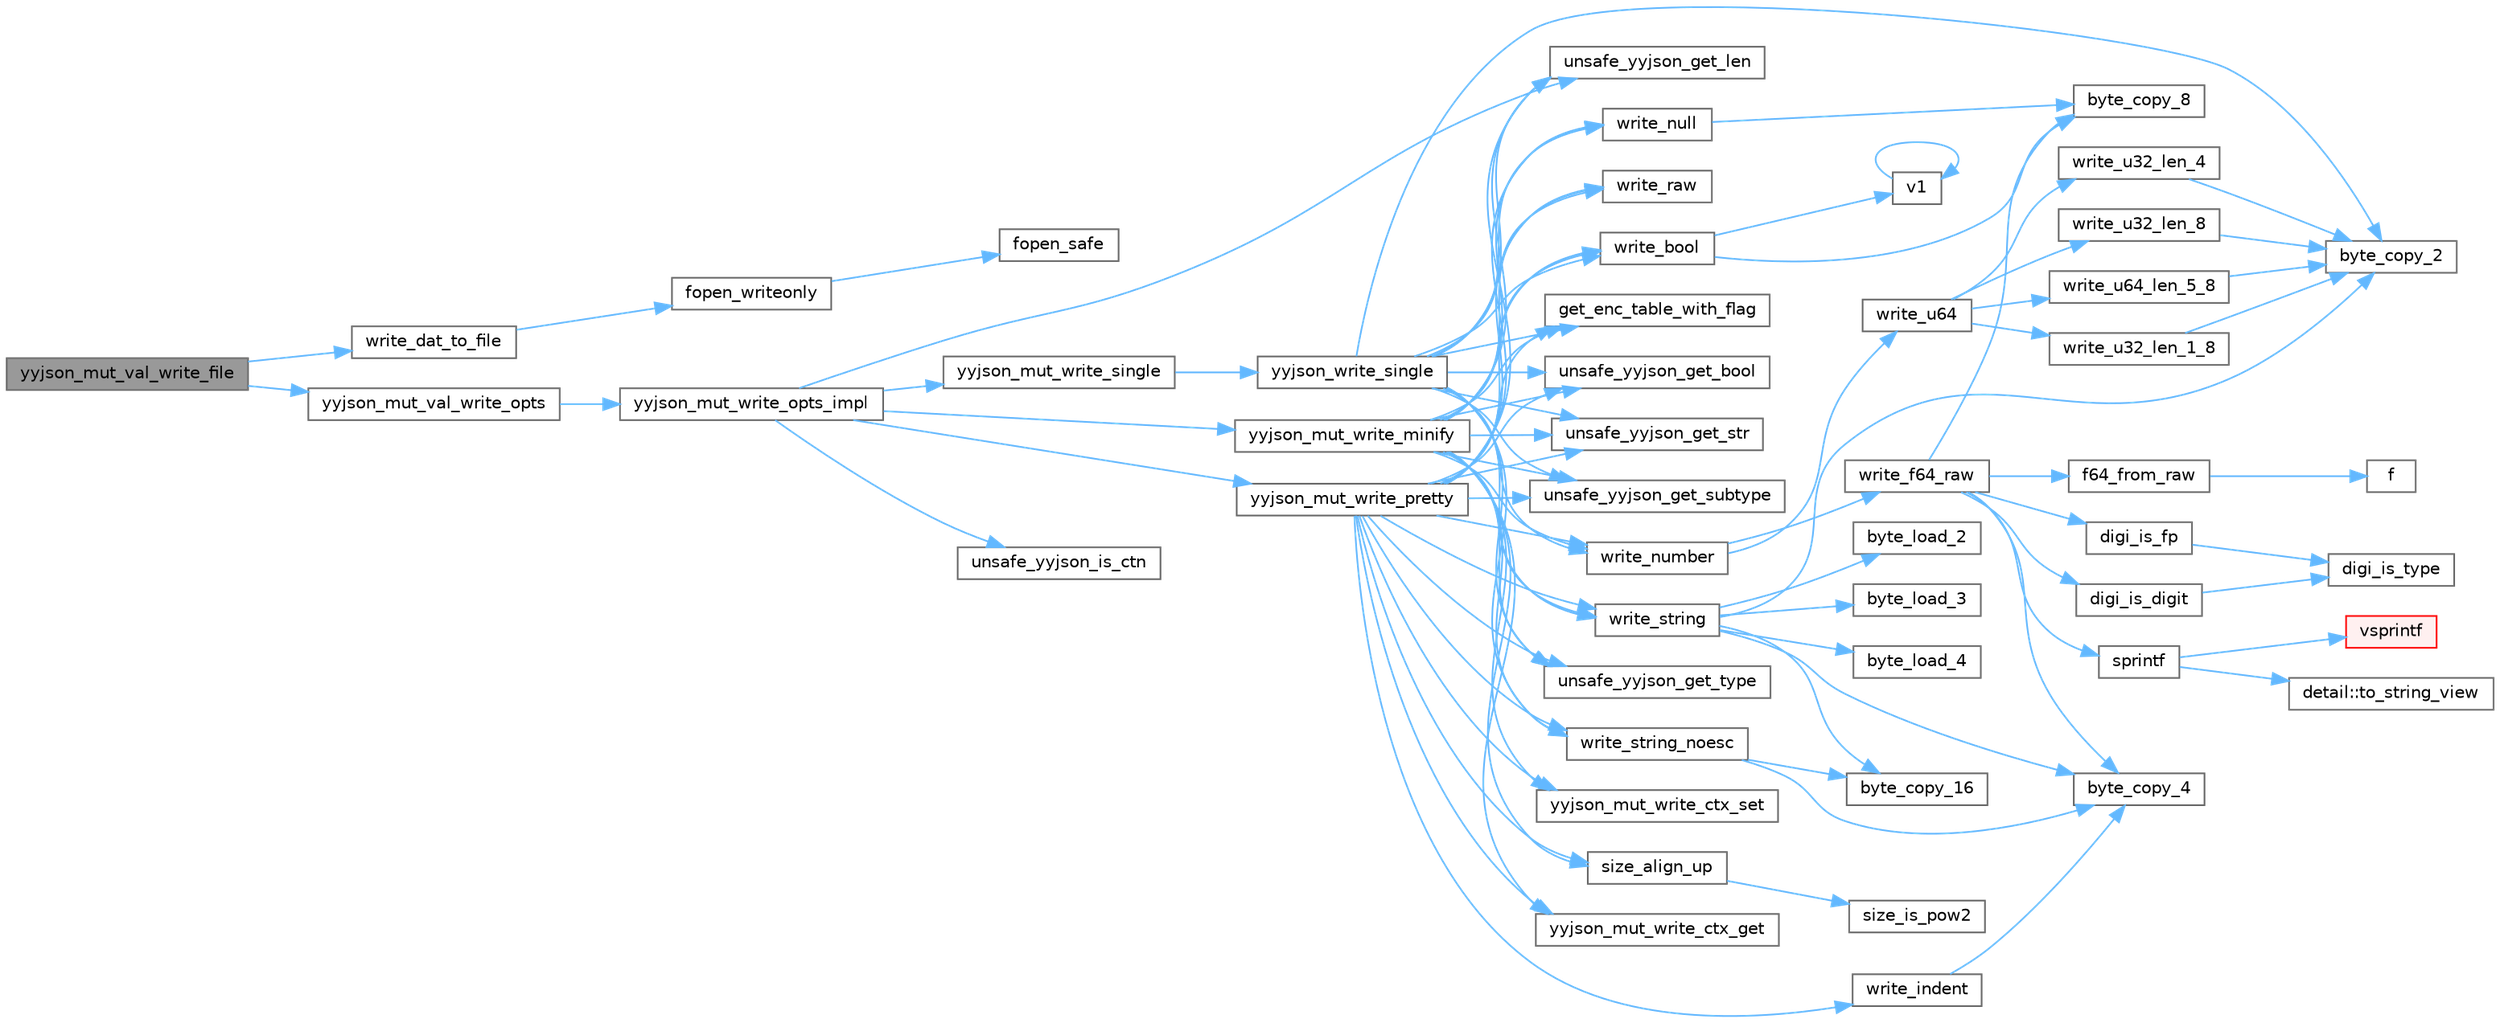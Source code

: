 digraph "yyjson_mut_val_write_file"
{
 // LATEX_PDF_SIZE
  bgcolor="transparent";
  edge [fontname=Helvetica,fontsize=10,labelfontname=Helvetica,labelfontsize=10];
  node [fontname=Helvetica,fontsize=10,shape=box,height=0.2,width=0.4];
  rankdir="LR";
  Node1 [id="Node000001",label="yyjson_mut_val_write_file",height=0.2,width=0.4,color="gray40", fillcolor="grey60", style="filled", fontcolor="black",tooltip=" "];
  Node1 -> Node2 [id="edge91_Node000001_Node000002",color="steelblue1",style="solid",tooltip=" "];
  Node2 [id="Node000002",label="write_dat_to_file",height=0.2,width=0.4,color="grey40", fillcolor="white", style="filled",URL="$yyjson_8c.html#a5fd11ce8d85dbe05203a501b4280e953",tooltip=" "];
  Node2 -> Node3 [id="edge92_Node000002_Node000003",color="steelblue1",style="solid",tooltip=" "];
  Node3 [id="Node000003",label="fopen_writeonly",height=0.2,width=0.4,color="grey40", fillcolor="white", style="filled",URL="$yyjson_8c.html#abaf8e2ac34796fc7ac4c65f91aac1f0b",tooltip=" "];
  Node3 -> Node4 [id="edge93_Node000003_Node000004",color="steelblue1",style="solid",tooltip=" "];
  Node4 [id="Node000004",label="fopen_safe",height=0.2,width=0.4,color="grey40", fillcolor="white", style="filled",URL="$yyjson_8c.html#a74511b3384b24165891c46e093354e8d",tooltip=" "];
  Node1 -> Node5 [id="edge94_Node000001_Node000005",color="steelblue1",style="solid",tooltip=" "];
  Node5 [id="Node000005",label="yyjson_mut_val_write_opts",height=0.2,width=0.4,color="grey40", fillcolor="white", style="filled",URL="$yyjson_8c.html#aa81190c624ca865e34e8492c4987feef",tooltip=" "];
  Node5 -> Node6 [id="edge95_Node000005_Node000006",color="steelblue1",style="solid",tooltip=" "];
  Node6 [id="Node000006",label="yyjson_mut_write_opts_impl",height=0.2,width=0.4,color="grey40", fillcolor="white", style="filled",URL="$yyjson_8c.html#a9419498fed912dda63693d15ff91c74c",tooltip=" "];
  Node6 -> Node7 [id="edge96_Node000006_Node000007",color="steelblue1",style="solid",tooltip=" "];
  Node7 [id="Node000007",label="unsafe_yyjson_get_len",height=0.2,width=0.4,color="grey40", fillcolor="white", style="filled",URL="$yyjson_8h.html#a445bf8a7f9981e4797bf95db944ddf8f",tooltip=" "];
  Node6 -> Node8 [id="edge97_Node000006_Node000008",color="steelblue1",style="solid",tooltip=" "];
  Node8 [id="Node000008",label="unsafe_yyjson_is_ctn",height=0.2,width=0.4,color="grey40", fillcolor="white", style="filled",URL="$yyjson_8h.html#afe1e8995e63d29297d569c4a848bf5a2",tooltip=" "];
  Node6 -> Node9 [id="edge98_Node000006_Node000009",color="steelblue1",style="solid",tooltip=" "];
  Node9 [id="Node000009",label="yyjson_mut_write_minify",height=0.2,width=0.4,color="grey40", fillcolor="white", style="filled",URL="$yyjson_8c.html#a41b0f7caeaed5e6075fdbad6e37daa44",tooltip=" "];
  Node9 -> Node10 [id="edge99_Node000009_Node000010",color="steelblue1",style="solid",tooltip=" "];
  Node10 [id="Node000010",label="get_enc_table_with_flag",height=0.2,width=0.4,color="grey40", fillcolor="white", style="filled",URL="$yyjson_8c.html#a4b810e39a1c70f479ea48f4b6be239b0",tooltip=" "];
  Node9 -> Node11 [id="edge100_Node000009_Node000011",color="steelblue1",style="solid",tooltip=" "];
  Node11 [id="Node000011",label="size_align_up",height=0.2,width=0.4,color="grey40", fillcolor="white", style="filled",URL="$yyjson_8c.html#aee0ecba3f0e01a145a4bd084c40b53b6",tooltip=" "];
  Node11 -> Node12 [id="edge101_Node000011_Node000012",color="steelblue1",style="solid",tooltip=" "];
  Node12 [id="Node000012",label="size_is_pow2",height=0.2,width=0.4,color="grey40", fillcolor="white", style="filled",URL="$yyjson_8c.html#a9c435a75a5fc566d5382ba2646704a18",tooltip=" "];
  Node9 -> Node13 [id="edge102_Node000009_Node000013",color="steelblue1",style="solid",tooltip=" "];
  Node13 [id="Node000013",label="unsafe_yyjson_get_bool",height=0.2,width=0.4,color="grey40", fillcolor="white", style="filled",URL="$yyjson_8h.html#a3ef8c1e13a7f67eead2d945125769f90",tooltip=" "];
  Node9 -> Node7 [id="edge103_Node000009_Node000007",color="steelblue1",style="solid",tooltip=" "];
  Node9 -> Node14 [id="edge104_Node000009_Node000014",color="steelblue1",style="solid",tooltip=" "];
  Node14 [id="Node000014",label="unsafe_yyjson_get_str",height=0.2,width=0.4,color="grey40", fillcolor="white", style="filled",URL="$yyjson_8h.html#a879b3c14194afd5b60d663640998c020",tooltip=" "];
  Node9 -> Node15 [id="edge105_Node000009_Node000015",color="steelblue1",style="solid",tooltip=" "];
  Node15 [id="Node000015",label="unsafe_yyjson_get_subtype",height=0.2,width=0.4,color="grey40", fillcolor="white", style="filled",URL="$yyjson_8h.html#a735848e46f26bfe3dfb333c7f890205e",tooltip=" "];
  Node9 -> Node16 [id="edge106_Node000009_Node000016",color="steelblue1",style="solid",tooltip=" "];
  Node16 [id="Node000016",label="unsafe_yyjson_get_type",height=0.2,width=0.4,color="grey40", fillcolor="white", style="filled",URL="$yyjson_8h.html#a25aa2b2a33dccb9af7da4576b3cbe6ab",tooltip=" "];
  Node9 -> Node17 [id="edge107_Node000009_Node000017",color="steelblue1",style="solid",tooltip=" "];
  Node17 [id="Node000017",label="write_bool",height=0.2,width=0.4,color="grey40", fillcolor="white", style="filled",URL="$yyjson_8c.html#a8f48aafc5963521f3da75e2448f0d084",tooltip=" "];
  Node17 -> Node18 [id="edge108_Node000017_Node000018",color="steelblue1",style="solid",tooltip=" "];
  Node18 [id="Node000018",label="byte_copy_8",height=0.2,width=0.4,color="grey40", fillcolor="white", style="filled",URL="$yyjson_8c.html#a03dd49c937c12d9a85deaac184d25eb9",tooltip=" "];
  Node17 -> Node19 [id="edge109_Node000017_Node000019",color="steelblue1",style="solid",tooltip=" "];
  Node19 [id="Node000019",label="v1",height=0.2,width=0.4,color="grey40", fillcolor="white", style="filled",URL="$_tutorial___reshape_mat2_vec_8cpp.html#a10bd710692c91bc238f2e1da77730678",tooltip=" "];
  Node19 -> Node19 [id="edge110_Node000019_Node000019",color="steelblue1",style="solid",tooltip=" "];
  Node9 -> Node20 [id="edge111_Node000009_Node000020",color="steelblue1",style="solid",tooltip=" "];
  Node20 [id="Node000020",label="write_null",height=0.2,width=0.4,color="grey40", fillcolor="white", style="filled",URL="$yyjson_8c.html#a9ab2502373a7c2ad7decc10b76c47043",tooltip=" "];
  Node20 -> Node18 [id="edge112_Node000020_Node000018",color="steelblue1",style="solid",tooltip=" "];
  Node9 -> Node21 [id="edge113_Node000009_Node000021",color="steelblue1",style="solid",tooltip=" "];
  Node21 [id="Node000021",label="write_number",height=0.2,width=0.4,color="grey40", fillcolor="white", style="filled",URL="$yyjson_8c.html#a7a6eb98c82d060a1b4b1b25ae9169770",tooltip=" "];
  Node21 -> Node22 [id="edge114_Node000021_Node000022",color="steelblue1",style="solid",tooltip=" "];
  Node22 [id="Node000022",label="write_f64_raw",height=0.2,width=0.4,color="grey40", fillcolor="white", style="filled",URL="$yyjson_8c.html#a429024eddbd3335464adf309aef2db7f",tooltip=" "];
  Node22 -> Node23 [id="edge115_Node000022_Node000023",color="steelblue1",style="solid",tooltip=" "];
  Node23 [id="Node000023",label="byte_copy_4",height=0.2,width=0.4,color="grey40", fillcolor="white", style="filled",URL="$yyjson_8c.html#a98219967baeab34ab615b4ccda0df146",tooltip=" "];
  Node22 -> Node18 [id="edge116_Node000022_Node000018",color="steelblue1",style="solid",tooltip=" "];
  Node22 -> Node24 [id="edge117_Node000022_Node000024",color="steelblue1",style="solid",tooltip=" "];
  Node24 [id="Node000024",label="digi_is_digit",height=0.2,width=0.4,color="grey40", fillcolor="white", style="filled",URL="$yyjson_8c.html#ac16e36c200b16a17041aac1ed37276d7",tooltip=" "];
  Node24 -> Node25 [id="edge118_Node000024_Node000025",color="steelblue1",style="solid",tooltip=" "];
  Node25 [id="Node000025",label="digi_is_type",height=0.2,width=0.4,color="grey40", fillcolor="white", style="filled",URL="$yyjson_8c.html#aae236fd488306e08c5844189ad6d6570",tooltip=" "];
  Node22 -> Node26 [id="edge119_Node000022_Node000026",color="steelblue1",style="solid",tooltip=" "];
  Node26 [id="Node000026",label="digi_is_fp",height=0.2,width=0.4,color="grey40", fillcolor="white", style="filled",URL="$yyjson_8c.html#ac38bca46c8cbb1107ca4188d2eb4fcbe",tooltip=" "];
  Node26 -> Node25 [id="edge120_Node000026_Node000025",color="steelblue1",style="solid",tooltip=" "];
  Node22 -> Node27 [id="edge121_Node000022_Node000027",color="steelblue1",style="solid",tooltip=" "];
  Node27 [id="Node000027",label="f64_from_raw",height=0.2,width=0.4,color="grey40", fillcolor="white", style="filled",URL="$yyjson_8c.html#a7d61d2afe6fefb1935af9086d95ee8a8",tooltip=" "];
  Node27 -> Node28 [id="edge122_Node000027_Node000028",color="steelblue1",style="solid",tooltip=" "];
  Node28 [id="Node000028",label="f",height=0.2,width=0.4,color="grey40", fillcolor="white", style="filled",URL="$cxx11__tensor__map_8cpp.html#a7f507fea02198f6cb81c86640c7b1a4e",tooltip=" "];
  Node22 -> Node29 [id="edge123_Node000022_Node000029",color="steelblue1",style="solid",tooltip=" "];
  Node29 [id="Node000029",label="sprintf",height=0.2,width=0.4,color="grey40", fillcolor="white", style="filled",URL="$printf_8h.html#aa7d2e7e454d3fe606a71504a119dc894",tooltip=" "];
  Node29 -> Node30 [id="edge124_Node000029_Node000030",color="steelblue1",style="solid",tooltip=" "];
  Node30 [id="Node000030",label="detail::to_string_view",height=0.2,width=0.4,color="grey40", fillcolor="white", style="filled",URL="$namespacedetail.html#abeae79fa3e1eded2d8fbd56cc9f0960e",tooltip=" "];
  Node29 -> Node31 [id="edge125_Node000029_Node000031",color="steelblue1",style="solid",tooltip=" "];
  Node31 [id="Node000031",label="vsprintf",height=0.2,width=0.4,color="red", fillcolor="#FFF0F0", style="filled",URL="$printf_8h.html#a5e1075a6c1fce5050424f97a2fac648f",tooltip=" "];
  Node21 -> Node59 [id="edge126_Node000021_Node000059",color="steelblue1",style="solid",tooltip=" "];
  Node59 [id="Node000059",label="write_u64",height=0.2,width=0.4,color="grey40", fillcolor="white", style="filled",URL="$yyjson_8c.html#aa2f06c8a20b378eb29cfe95d0af5c95e",tooltip=" "];
  Node59 -> Node60 [id="edge127_Node000059_Node000060",color="steelblue1",style="solid",tooltip=" "];
  Node60 [id="Node000060",label="write_u32_len_1_8",height=0.2,width=0.4,color="grey40", fillcolor="white", style="filled",URL="$yyjson_8c.html#a5a7d8b8a37067ca47adb0b419814ef9a",tooltip=" "];
  Node60 -> Node61 [id="edge128_Node000060_Node000061",color="steelblue1",style="solid",tooltip=" "];
  Node61 [id="Node000061",label="byte_copy_2",height=0.2,width=0.4,color="grey40", fillcolor="white", style="filled",URL="$yyjson_8c.html#ac6a11726824f52b6413a67488f5a3152",tooltip=" "];
  Node59 -> Node62 [id="edge129_Node000059_Node000062",color="steelblue1",style="solid",tooltip=" "];
  Node62 [id="Node000062",label="write_u32_len_4",height=0.2,width=0.4,color="grey40", fillcolor="white", style="filled",URL="$yyjson_8c.html#ae5ef2b18cbf8ab8c261b23aab6d3bea3",tooltip=" "];
  Node62 -> Node61 [id="edge130_Node000062_Node000061",color="steelblue1",style="solid",tooltip=" "];
  Node59 -> Node63 [id="edge131_Node000059_Node000063",color="steelblue1",style="solid",tooltip=" "];
  Node63 [id="Node000063",label="write_u32_len_8",height=0.2,width=0.4,color="grey40", fillcolor="white", style="filled",URL="$yyjson_8c.html#ab1d9fcbafc860e770ed5aa9fc70577fc",tooltip=" "];
  Node63 -> Node61 [id="edge132_Node000063_Node000061",color="steelblue1",style="solid",tooltip=" "];
  Node59 -> Node64 [id="edge133_Node000059_Node000064",color="steelblue1",style="solid",tooltip=" "];
  Node64 [id="Node000064",label="write_u64_len_5_8",height=0.2,width=0.4,color="grey40", fillcolor="white", style="filled",URL="$yyjson_8c.html#a5b33c978167aa4a5c34d27715c133757",tooltip=" "];
  Node64 -> Node61 [id="edge134_Node000064_Node000061",color="steelblue1",style="solid",tooltip=" "];
  Node9 -> Node65 [id="edge135_Node000009_Node000065",color="steelblue1",style="solid",tooltip=" "];
  Node65 [id="Node000065",label="write_raw",height=0.2,width=0.4,color="grey40", fillcolor="white", style="filled",URL="$yyjson_8c.html#a595a43099038f73ab0af2b4209b1f0fd",tooltip=" "];
  Node9 -> Node66 [id="edge136_Node000009_Node000066",color="steelblue1",style="solid",tooltip=" "];
  Node66 [id="Node000066",label="write_string",height=0.2,width=0.4,color="grey40", fillcolor="white", style="filled",URL="$yyjson_8c.html#a1aadf662e6fc22a6419db27146e38472",tooltip=" "];
  Node66 -> Node67 [id="edge137_Node000066_Node000067",color="steelblue1",style="solid",tooltip=" "];
  Node67 [id="Node000067",label="byte_copy_16",height=0.2,width=0.4,color="grey40", fillcolor="white", style="filled",URL="$yyjson_8c.html#a1720d43cc1ae5984a4e5751dbe7301a0",tooltip=" "];
  Node66 -> Node61 [id="edge138_Node000066_Node000061",color="steelblue1",style="solid",tooltip=" "];
  Node66 -> Node23 [id="edge139_Node000066_Node000023",color="steelblue1",style="solid",tooltip=" "];
  Node66 -> Node68 [id="edge140_Node000066_Node000068",color="steelblue1",style="solid",tooltip=" "];
  Node68 [id="Node000068",label="byte_load_2",height=0.2,width=0.4,color="grey40", fillcolor="white", style="filled",URL="$yyjson_8c.html#abd106e94ebb52b1b9c0e79e2246f24bd",tooltip=" "];
  Node66 -> Node69 [id="edge141_Node000066_Node000069",color="steelblue1",style="solid",tooltip=" "];
  Node69 [id="Node000069",label="byte_load_3",height=0.2,width=0.4,color="grey40", fillcolor="white", style="filled",URL="$yyjson_8c.html#a31005a45113248534b4ae663dc0a85f3",tooltip=" "];
  Node66 -> Node70 [id="edge142_Node000066_Node000070",color="steelblue1",style="solid",tooltip=" "];
  Node70 [id="Node000070",label="byte_load_4",height=0.2,width=0.4,color="grey40", fillcolor="white", style="filled",URL="$yyjson_8c.html#a87c460a03bebacd0dcdad97440488c2b",tooltip=" "];
  Node9 -> Node71 [id="edge143_Node000009_Node000071",color="steelblue1",style="solid",tooltip=" "];
  Node71 [id="Node000071",label="write_string_noesc",height=0.2,width=0.4,color="grey40", fillcolor="white", style="filled",URL="$yyjson_8c.html#ab1d27351bed7d1f6f632f75dcf9846de",tooltip=" "];
  Node71 -> Node67 [id="edge144_Node000071_Node000067",color="steelblue1",style="solid",tooltip=" "];
  Node71 -> Node23 [id="edge145_Node000071_Node000023",color="steelblue1",style="solid",tooltip=" "];
  Node9 -> Node72 [id="edge146_Node000009_Node000072",color="steelblue1",style="solid",tooltip=" "];
  Node72 [id="Node000072",label="yyjson_mut_write_ctx_get",height=0.2,width=0.4,color="grey40", fillcolor="white", style="filled",URL="$yyjson_8c.html#a7330d6789bda008b50a3a964e17629c4",tooltip=" "];
  Node9 -> Node73 [id="edge147_Node000009_Node000073",color="steelblue1",style="solid",tooltip=" "];
  Node73 [id="Node000073",label="yyjson_mut_write_ctx_set",height=0.2,width=0.4,color="grey40", fillcolor="white", style="filled",URL="$yyjson_8c.html#ad170c12cec69275d5f79d760bd3b1a0a",tooltip=" "];
  Node6 -> Node74 [id="edge148_Node000006_Node000074",color="steelblue1",style="solid",tooltip=" "];
  Node74 [id="Node000074",label="yyjson_mut_write_pretty",height=0.2,width=0.4,color="grey40", fillcolor="white", style="filled",URL="$yyjson_8c.html#a5bd41dfbb867b6521e1f7571f3615b0f",tooltip=" "];
  Node74 -> Node10 [id="edge149_Node000074_Node000010",color="steelblue1",style="solid",tooltip=" "];
  Node74 -> Node11 [id="edge150_Node000074_Node000011",color="steelblue1",style="solid",tooltip=" "];
  Node74 -> Node13 [id="edge151_Node000074_Node000013",color="steelblue1",style="solid",tooltip=" "];
  Node74 -> Node7 [id="edge152_Node000074_Node000007",color="steelblue1",style="solid",tooltip=" "];
  Node74 -> Node14 [id="edge153_Node000074_Node000014",color="steelblue1",style="solid",tooltip=" "];
  Node74 -> Node15 [id="edge154_Node000074_Node000015",color="steelblue1",style="solid",tooltip=" "];
  Node74 -> Node16 [id="edge155_Node000074_Node000016",color="steelblue1",style="solid",tooltip=" "];
  Node74 -> Node17 [id="edge156_Node000074_Node000017",color="steelblue1",style="solid",tooltip=" "];
  Node74 -> Node75 [id="edge157_Node000074_Node000075",color="steelblue1",style="solid",tooltip=" "];
  Node75 [id="Node000075",label="write_indent",height=0.2,width=0.4,color="grey40", fillcolor="white", style="filled",URL="$yyjson_8c.html#ac6e21689f9ccf3981672a321d7d02e47",tooltip=" "];
  Node75 -> Node23 [id="edge158_Node000075_Node000023",color="steelblue1",style="solid",tooltip=" "];
  Node74 -> Node20 [id="edge159_Node000074_Node000020",color="steelblue1",style="solid",tooltip=" "];
  Node74 -> Node21 [id="edge160_Node000074_Node000021",color="steelblue1",style="solid",tooltip=" "];
  Node74 -> Node65 [id="edge161_Node000074_Node000065",color="steelblue1",style="solid",tooltip=" "];
  Node74 -> Node66 [id="edge162_Node000074_Node000066",color="steelblue1",style="solid",tooltip=" "];
  Node74 -> Node71 [id="edge163_Node000074_Node000071",color="steelblue1",style="solid",tooltip=" "];
  Node74 -> Node72 [id="edge164_Node000074_Node000072",color="steelblue1",style="solid",tooltip=" "];
  Node74 -> Node73 [id="edge165_Node000074_Node000073",color="steelblue1",style="solid",tooltip=" "];
  Node6 -> Node76 [id="edge166_Node000006_Node000076",color="steelblue1",style="solid",tooltip=" "];
  Node76 [id="Node000076",label="yyjson_mut_write_single",height=0.2,width=0.4,color="grey40", fillcolor="white", style="filled",URL="$yyjson_8c.html#a6453eece4aede41c7d909075ad2980e0",tooltip=" "];
  Node76 -> Node77 [id="edge167_Node000076_Node000077",color="steelblue1",style="solid",tooltip=" "];
  Node77 [id="Node000077",label="yyjson_write_single",height=0.2,width=0.4,color="grey40", fillcolor="white", style="filled",URL="$yyjson_8c.html#a083e9d39ef4daa8ddc5c6474ccf5e468",tooltip=" "];
  Node77 -> Node61 [id="edge168_Node000077_Node000061",color="steelblue1",style="solid",tooltip=" "];
  Node77 -> Node10 [id="edge169_Node000077_Node000010",color="steelblue1",style="solid",tooltip=" "];
  Node77 -> Node13 [id="edge170_Node000077_Node000013",color="steelblue1",style="solid",tooltip=" "];
  Node77 -> Node7 [id="edge171_Node000077_Node000007",color="steelblue1",style="solid",tooltip=" "];
  Node77 -> Node14 [id="edge172_Node000077_Node000014",color="steelblue1",style="solid",tooltip=" "];
  Node77 -> Node15 [id="edge173_Node000077_Node000015",color="steelblue1",style="solid",tooltip=" "];
  Node77 -> Node16 [id="edge174_Node000077_Node000016",color="steelblue1",style="solid",tooltip=" "];
  Node77 -> Node17 [id="edge175_Node000077_Node000017",color="steelblue1",style="solid",tooltip=" "];
  Node77 -> Node20 [id="edge176_Node000077_Node000020",color="steelblue1",style="solid",tooltip=" "];
  Node77 -> Node21 [id="edge177_Node000077_Node000021",color="steelblue1",style="solid",tooltip=" "];
  Node77 -> Node65 [id="edge178_Node000077_Node000065",color="steelblue1",style="solid",tooltip=" "];
  Node77 -> Node66 [id="edge179_Node000077_Node000066",color="steelblue1",style="solid",tooltip=" "];
  Node77 -> Node71 [id="edge180_Node000077_Node000071",color="steelblue1",style="solid",tooltip=" "];
}

